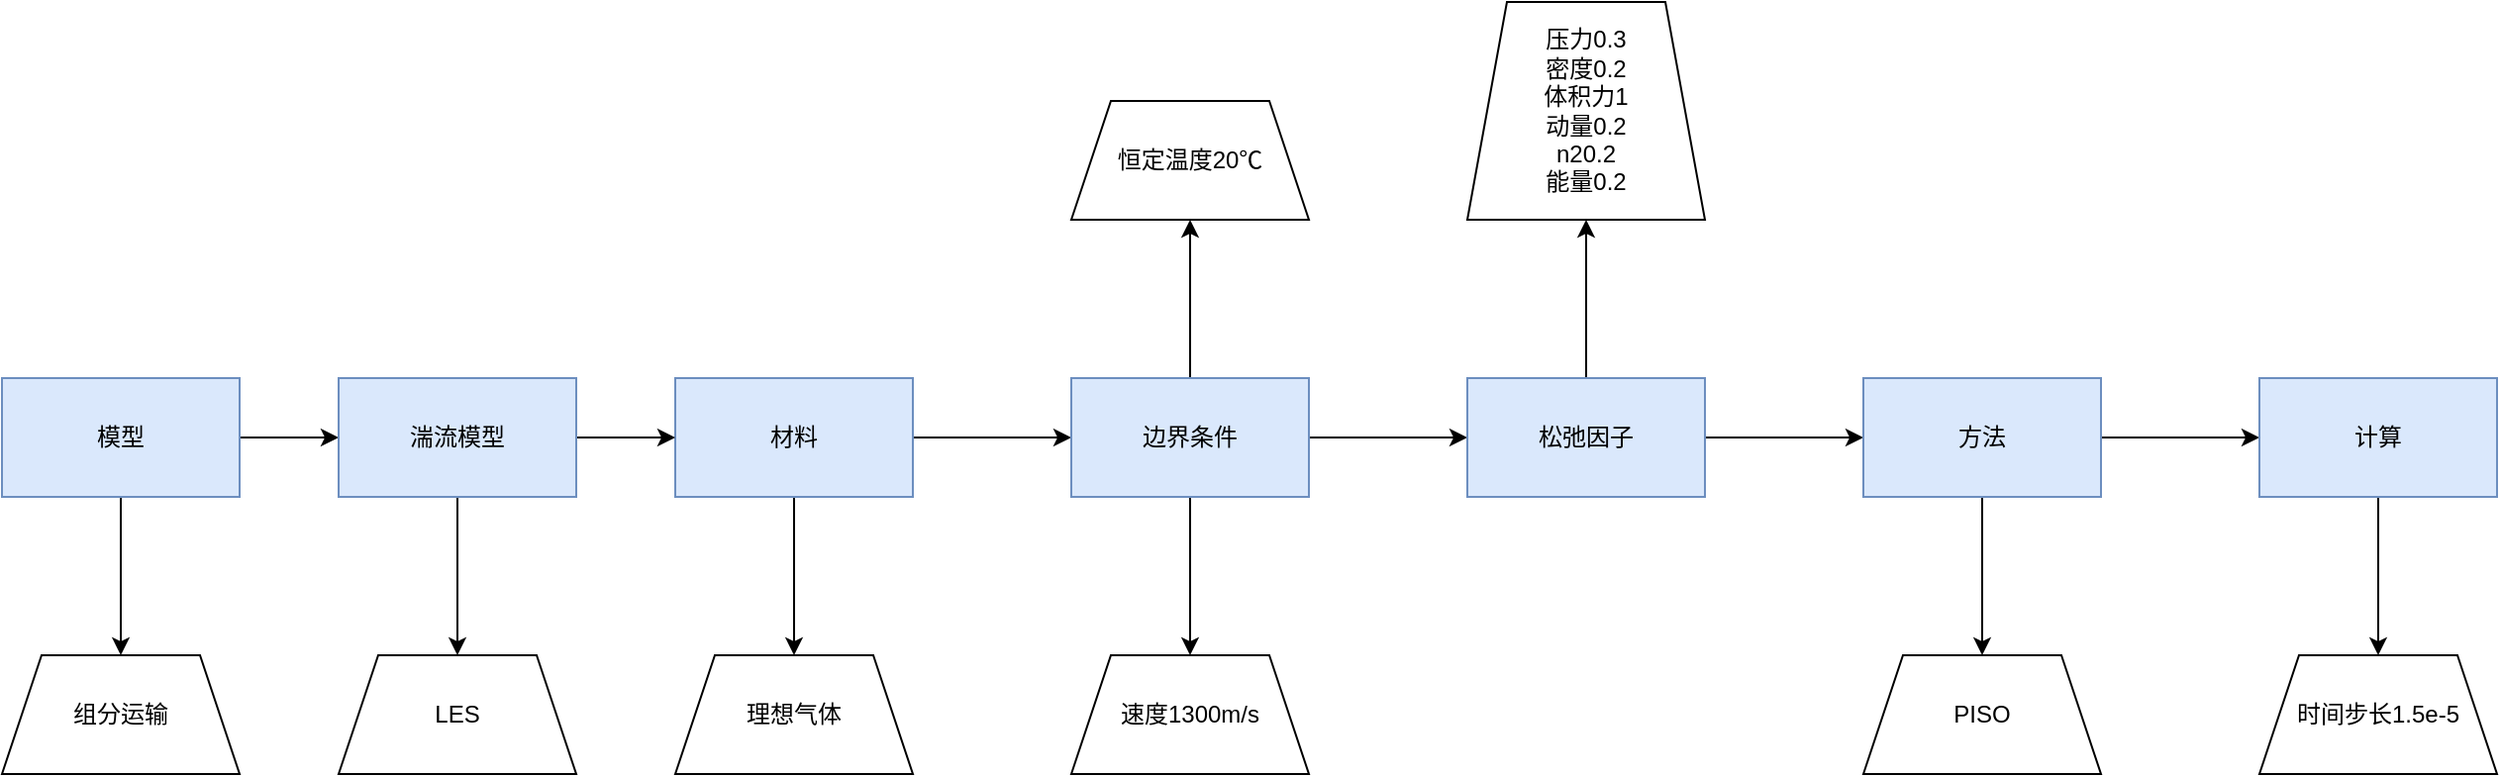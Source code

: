 <mxfile version="22.1.11" type="github">
  <diagram name="第 1 页" id="0oEV0VE9OdRNLO-p-pKh">
    <mxGraphModel dx="1526" dy="1920" grid="1" gridSize="10" guides="1" tooltips="1" connect="1" arrows="1" fold="1" page="1" pageScale="1" pageWidth="827" pageHeight="1169" math="0" shadow="0">
      <root>
        <mxCell id="0" />
        <mxCell id="1" parent="0" />
        <mxCell id="7S72yqdypCwlqe6U0ZTo-13" value="" style="edgeStyle=orthogonalEdgeStyle;rounded=0;orthogonalLoop=1;jettySize=auto;html=1;" edge="1" parent="1" source="7S72yqdypCwlqe6U0ZTo-1" target="7S72yqdypCwlqe6U0ZTo-12">
          <mxGeometry relative="1" as="geometry" />
        </mxCell>
        <mxCell id="7S72yqdypCwlqe6U0ZTo-25" style="edgeStyle=orthogonalEdgeStyle;rounded=0;orthogonalLoop=1;jettySize=auto;html=1;exitX=1;exitY=0.5;exitDx=0;exitDy=0;entryX=0;entryY=0.5;entryDx=0;entryDy=0;" edge="1" parent="1" source="7S72yqdypCwlqe6U0ZTo-1" target="7S72yqdypCwlqe6U0ZTo-23">
          <mxGeometry relative="1" as="geometry" />
        </mxCell>
        <mxCell id="7S72yqdypCwlqe6U0ZTo-1" value="模型" style="rounded=0;whiteSpace=wrap;html=1;fillColor=#dae8fc;strokeColor=#6c8ebf;" vertex="1" parent="1">
          <mxGeometry x="-50" y="240" width="120" height="60" as="geometry" />
        </mxCell>
        <mxCell id="7S72yqdypCwlqe6U0ZTo-5" value="" style="edgeStyle=orthogonalEdgeStyle;rounded=0;orthogonalLoop=1;jettySize=auto;html=1;" edge="1" parent="1" source="7S72yqdypCwlqe6U0ZTo-2" target="7S72yqdypCwlqe6U0ZTo-4">
          <mxGeometry relative="1" as="geometry" />
        </mxCell>
        <mxCell id="7S72yqdypCwlqe6U0ZTo-11" value="" style="edgeStyle=orthogonalEdgeStyle;rounded=0;orthogonalLoop=1;jettySize=auto;html=1;" edge="1" parent="1" source="7S72yqdypCwlqe6U0ZTo-2" target="7S72yqdypCwlqe6U0ZTo-10">
          <mxGeometry relative="1" as="geometry" />
        </mxCell>
        <mxCell id="7S72yqdypCwlqe6U0ZTo-2" value="材料" style="whiteSpace=wrap;html=1;rounded=0;fillColor=#dae8fc;strokeColor=#6c8ebf;" vertex="1" parent="1">
          <mxGeometry x="290" y="240" width="120" height="60" as="geometry" />
        </mxCell>
        <mxCell id="7S72yqdypCwlqe6U0ZTo-7" value="" style="edgeStyle=orthogonalEdgeStyle;rounded=0;orthogonalLoop=1;jettySize=auto;html=1;" edge="1" parent="1" source="7S72yqdypCwlqe6U0ZTo-4" target="7S72yqdypCwlqe6U0ZTo-6">
          <mxGeometry relative="1" as="geometry" />
        </mxCell>
        <mxCell id="7S72yqdypCwlqe6U0ZTo-9" value="" style="edgeStyle=orthogonalEdgeStyle;rounded=0;orthogonalLoop=1;jettySize=auto;html=1;" edge="1" parent="1" source="7S72yqdypCwlqe6U0ZTo-4" target="7S72yqdypCwlqe6U0ZTo-8">
          <mxGeometry relative="1" as="geometry" />
        </mxCell>
        <mxCell id="7S72yqdypCwlqe6U0ZTo-15" value="" style="edgeStyle=orthogonalEdgeStyle;rounded=0;orthogonalLoop=1;jettySize=auto;html=1;" edge="1" parent="1" source="7S72yqdypCwlqe6U0ZTo-4" target="7S72yqdypCwlqe6U0ZTo-14">
          <mxGeometry relative="1" as="geometry" />
        </mxCell>
        <mxCell id="7S72yqdypCwlqe6U0ZTo-4" value="边界条件" style="whiteSpace=wrap;html=1;rounded=0;fillColor=#dae8fc;strokeColor=#6c8ebf;" vertex="1" parent="1">
          <mxGeometry x="490" y="240" width="120" height="60" as="geometry" />
        </mxCell>
        <mxCell id="7S72yqdypCwlqe6U0ZTo-17" value="" style="edgeStyle=orthogonalEdgeStyle;rounded=0;orthogonalLoop=1;jettySize=auto;html=1;" edge="1" parent="1" source="7S72yqdypCwlqe6U0ZTo-6" target="7S72yqdypCwlqe6U0ZTo-16">
          <mxGeometry relative="1" as="geometry" />
        </mxCell>
        <mxCell id="7S72yqdypCwlqe6U0ZTo-19" value="" style="edgeStyle=orthogonalEdgeStyle;rounded=0;orthogonalLoop=1;jettySize=auto;html=1;" edge="1" parent="1" source="7S72yqdypCwlqe6U0ZTo-6" target="7S72yqdypCwlqe6U0ZTo-18">
          <mxGeometry relative="1" as="geometry" />
        </mxCell>
        <mxCell id="7S72yqdypCwlqe6U0ZTo-6" value="松弛因子" style="whiteSpace=wrap;html=1;rounded=0;fillColor=#dae8fc;strokeColor=#6c8ebf;" vertex="1" parent="1">
          <mxGeometry x="690" y="240" width="120" height="60" as="geometry" />
        </mxCell>
        <mxCell id="7S72yqdypCwlqe6U0ZTo-8" value="速度1300m/s" style="shape=trapezoid;perimeter=trapezoidPerimeter;whiteSpace=wrap;html=1;fixedSize=1;rounded=0;" vertex="1" parent="1">
          <mxGeometry x="490" y="380" width="120" height="60" as="geometry" />
        </mxCell>
        <mxCell id="7S72yqdypCwlqe6U0ZTo-10" value="理想气体" style="shape=trapezoid;perimeter=trapezoidPerimeter;whiteSpace=wrap;html=1;fixedSize=1;rounded=0;" vertex="1" parent="1">
          <mxGeometry x="290" y="380" width="120" height="60" as="geometry" />
        </mxCell>
        <mxCell id="7S72yqdypCwlqe6U0ZTo-12" value="组分运输" style="shape=trapezoid;perimeter=trapezoidPerimeter;whiteSpace=wrap;html=1;fixedSize=1;rounded=0;" vertex="1" parent="1">
          <mxGeometry x="-50" y="380" width="120" height="60" as="geometry" />
        </mxCell>
        <mxCell id="7S72yqdypCwlqe6U0ZTo-14" value="恒定温度20℃" style="shape=trapezoid;perimeter=trapezoidPerimeter;whiteSpace=wrap;html=1;fixedSize=1;rounded=0;" vertex="1" parent="1">
          <mxGeometry x="490" y="100" width="120" height="60" as="geometry" />
        </mxCell>
        <mxCell id="7S72yqdypCwlqe6U0ZTo-16" value="&lt;div&gt;压力0.3&lt;/div&gt;&lt;div&gt;密度0.2&lt;/div&gt;&lt;div&gt;体积力1&lt;/div&gt;&lt;div&gt;动量0.2&lt;/div&gt;&lt;div&gt;n20.2&lt;/div&gt;&lt;div&gt;能量0.2&lt;br&gt;&lt;/div&gt;" style="shape=trapezoid;perimeter=trapezoidPerimeter;whiteSpace=wrap;html=1;fixedSize=1;rounded=0;" vertex="1" parent="1">
          <mxGeometry x="690" y="50" width="120" height="110" as="geometry" />
        </mxCell>
        <mxCell id="7S72yqdypCwlqe6U0ZTo-21" value="" style="edgeStyle=orthogonalEdgeStyle;rounded=0;orthogonalLoop=1;jettySize=auto;html=1;" edge="1" parent="1" source="7S72yqdypCwlqe6U0ZTo-18" target="7S72yqdypCwlqe6U0ZTo-20">
          <mxGeometry relative="1" as="geometry" />
        </mxCell>
        <mxCell id="7S72yqdypCwlqe6U0ZTo-28" value="" style="edgeStyle=orthogonalEdgeStyle;rounded=0;orthogonalLoop=1;jettySize=auto;html=1;" edge="1" parent="1" source="7S72yqdypCwlqe6U0ZTo-18" target="7S72yqdypCwlqe6U0ZTo-27">
          <mxGeometry relative="1" as="geometry" />
        </mxCell>
        <mxCell id="7S72yqdypCwlqe6U0ZTo-18" value="方法" style="whiteSpace=wrap;html=1;rounded=0;fillColor=#dae8fc;strokeColor=#6c8ebf;" vertex="1" parent="1">
          <mxGeometry x="890" y="240" width="120" height="60" as="geometry" />
        </mxCell>
        <mxCell id="7S72yqdypCwlqe6U0ZTo-20" value="PISO" style="shape=trapezoid;perimeter=trapezoidPerimeter;whiteSpace=wrap;html=1;fixedSize=1;rounded=0;" vertex="1" parent="1">
          <mxGeometry x="890" y="380" width="120" height="60" as="geometry" />
        </mxCell>
        <mxCell id="7S72yqdypCwlqe6U0ZTo-22" value="" style="edgeStyle=orthogonalEdgeStyle;rounded=0;orthogonalLoop=1;jettySize=auto;html=1;" edge="1" parent="1" source="7S72yqdypCwlqe6U0ZTo-23" target="7S72yqdypCwlqe6U0ZTo-24">
          <mxGeometry relative="1" as="geometry" />
        </mxCell>
        <mxCell id="7S72yqdypCwlqe6U0ZTo-26" style="edgeStyle=orthogonalEdgeStyle;rounded=0;orthogonalLoop=1;jettySize=auto;html=1;exitX=1;exitY=0.5;exitDx=0;exitDy=0;entryX=0;entryY=0.5;entryDx=0;entryDy=0;" edge="1" parent="1" source="7S72yqdypCwlqe6U0ZTo-23" target="7S72yqdypCwlqe6U0ZTo-2">
          <mxGeometry relative="1" as="geometry" />
        </mxCell>
        <mxCell id="7S72yqdypCwlqe6U0ZTo-23" value="湍流模型" style="rounded=0;whiteSpace=wrap;html=1;fillColor=#dae8fc;strokeColor=#6c8ebf;" vertex="1" parent="1">
          <mxGeometry x="120" y="240" width="120" height="60" as="geometry" />
        </mxCell>
        <mxCell id="7S72yqdypCwlqe6U0ZTo-24" value="LES" style="shape=trapezoid;perimeter=trapezoidPerimeter;whiteSpace=wrap;html=1;fixedSize=1;rounded=0;" vertex="1" parent="1">
          <mxGeometry x="120" y="380" width="120" height="60" as="geometry" />
        </mxCell>
        <mxCell id="7S72yqdypCwlqe6U0ZTo-30" value="" style="edgeStyle=orthogonalEdgeStyle;rounded=0;orthogonalLoop=1;jettySize=auto;html=1;" edge="1" parent="1" source="7S72yqdypCwlqe6U0ZTo-27" target="7S72yqdypCwlqe6U0ZTo-29">
          <mxGeometry relative="1" as="geometry" />
        </mxCell>
        <mxCell id="7S72yqdypCwlqe6U0ZTo-27" value="计算" style="whiteSpace=wrap;html=1;fillColor=#dae8fc;strokeColor=#6c8ebf;rounded=0;" vertex="1" parent="1">
          <mxGeometry x="1090" y="240" width="120" height="60" as="geometry" />
        </mxCell>
        <mxCell id="7S72yqdypCwlqe6U0ZTo-29" value="时间步长1.5e-5" style="shape=trapezoid;perimeter=trapezoidPerimeter;whiteSpace=wrap;html=1;fixedSize=1;rounded=0;" vertex="1" parent="1">
          <mxGeometry x="1090" y="380" width="120" height="60" as="geometry" />
        </mxCell>
      </root>
    </mxGraphModel>
  </diagram>
</mxfile>
